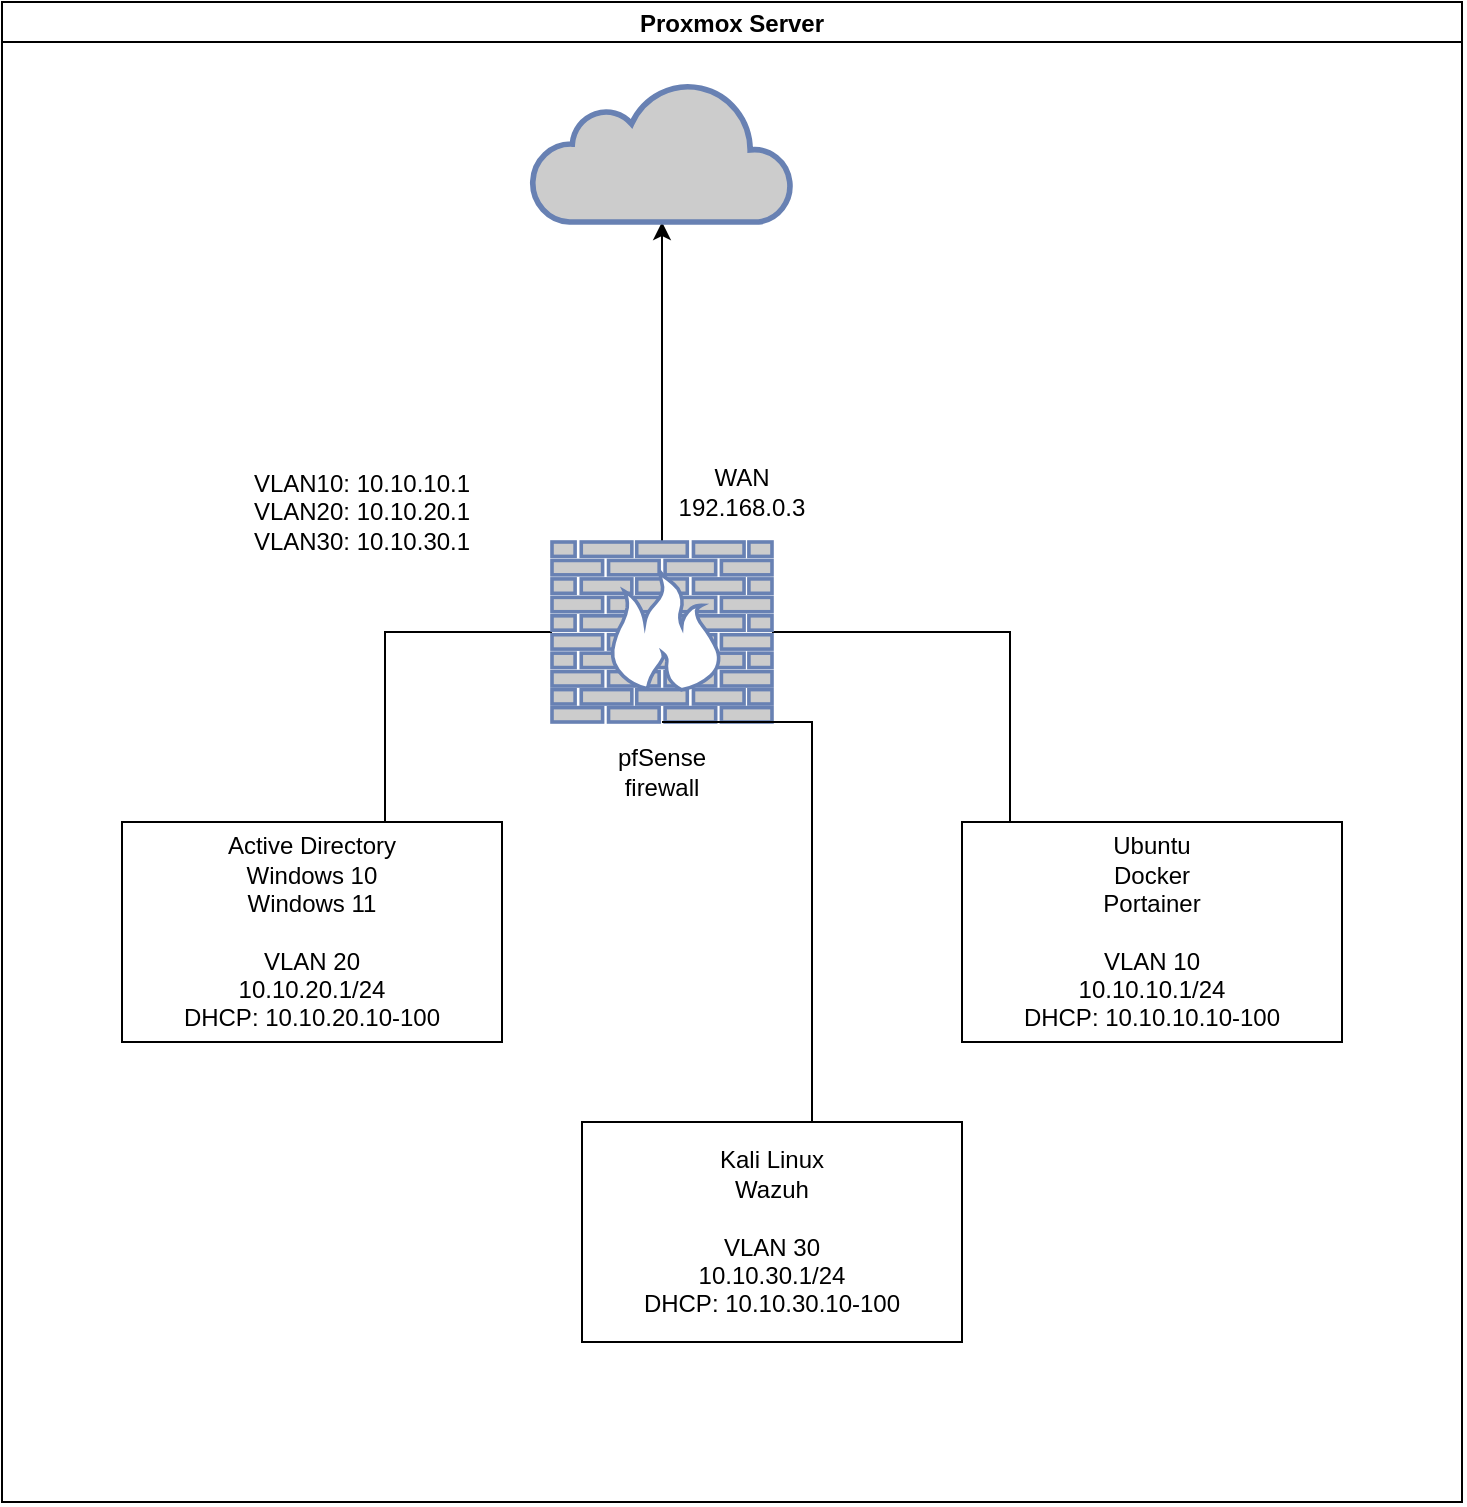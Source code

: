 <mxfile version="27.1.4">
  <diagram name="Page-1" id="AtMGmvlnoXk7iNUSf-i6">
    <mxGraphModel dx="1426" dy="3063" grid="1" gridSize="10" guides="1" tooltips="1" connect="1" arrows="1" fold="1" page="1" pageScale="1" pageWidth="850" pageHeight="1100" background="#FFFFFF" math="0" shadow="0">
      <root>
        <mxCell id="0" />
        <mxCell id="1" parent="0" />
        <mxCell id="N7eKsXsI65wqghF4MpWY-1" value="Proxmox Server" style="swimlane;startSize=20;horizontal=1;containerType=tree;newEdgeStyle={&quot;edgeStyle&quot;:&quot;elbowEdgeStyle&quot;,&quot;startArrow&quot;:&quot;none&quot;,&quot;endArrow&quot;:&quot;none&quot;};gradientColor=none;fillColor=#FFFFFF;rounded=0;shadow=0;" parent="1" vertex="1">
          <mxGeometry x="330" y="-1440" width="730" height="750" as="geometry">
            <mxRectangle x="-110" y="130" width="90" height="30" as="alternateBounds" />
          </mxGeometry>
        </mxCell>
        <mxCell id="0y0Z9eGFqq7mf9vSYT7y-5" value="" style="whiteSpace=wrap;html=1;aspect=fixed;" parent="N7eKsXsI65wqghF4MpWY-1" vertex="1">
          <mxGeometry y="20" width="730" height="730" as="geometry" />
        </mxCell>
        <mxCell id="N7eKsXsI65wqghF4MpWY-21" style="edgeStyle=orthogonalEdgeStyle;rounded=0;orthogonalLoop=1;jettySize=auto;html=1;entryX=0.5;entryY=1;entryDx=0;entryDy=0;entryPerimeter=0;" parent="N7eKsXsI65wqghF4MpWY-1" source="0y0Z9eGFqq7mf9vSYT7y-1" target="0y0Z9eGFqq7mf9vSYT7y-2" edge="1">
          <mxGeometry relative="1" as="geometry" />
        </mxCell>
        <mxCell id="N7eKsXsI65wqghF4MpWY-14" value="Active Directory&lt;br&gt;&lt;div&gt;Windows 10&lt;/div&gt;&lt;div&gt;Windows 11&lt;/div&gt;&lt;div&gt;&lt;br&gt;&lt;/div&gt;&lt;div&gt;&lt;div&gt;VLAN 20&lt;/div&gt;&lt;div&gt;&lt;span style=&quot;background-color: transparent; color: light-dark(rgb(0, 0, 0), rgb(255, 255, 255));&quot;&gt;10.10.20.1&lt;/span&gt;/24&lt;/div&gt;&lt;div&gt;DHCP:&amp;nbsp;&lt;span style=&quot;background-color: transparent; color: light-dark(rgb(0, 0, 0), rgb(255, 255, 255));&quot;&gt;10.10.20.10&lt;/span&gt;&lt;span style=&quot;background-color: transparent; color: light-dark(rgb(0, 0, 0), rgb(255, 255, 255));&quot;&gt;-100&lt;/span&gt;&lt;/div&gt;&lt;/div&gt;" style="whiteSpace=wrap;html=1;align=center;verticalAlign=middle;treeFolding=1;treeMoving=1;newEdgeStyle={&quot;edgeStyle&quot;:&quot;elbowEdgeStyle&quot;,&quot;startArrow&quot;:&quot;none&quot;,&quot;endArrow&quot;:&quot;none&quot;};" parent="N7eKsXsI65wqghF4MpWY-1" vertex="1">
          <mxGeometry x="60" y="410" width="190" height="110" as="geometry" />
        </mxCell>
        <mxCell id="N7eKsXsI65wqghF4MpWY-15" style="edgeStyle=elbowEdgeStyle;rounded=0;orthogonalLoop=1;jettySize=auto;html=1;startArrow=none;endArrow=none;exitX=0.25;exitY=0;exitDx=0;exitDy=0;" parent="N7eKsXsI65wqghF4MpWY-1" source="N7eKsXsI65wqghF4MpWY-14" target="0y0Z9eGFqq7mf9vSYT7y-1" edge="1">
          <mxGeometry relative="1" as="geometry" />
        </mxCell>
        <mxCell id="N7eKsXsI65wqghF4MpWY-16" value="Ubuntu&lt;div&gt;Docker&lt;/div&gt;&lt;div&gt;Portainer&lt;/div&gt;&lt;div&gt;&lt;br&gt;&lt;/div&gt;&lt;div&gt;VLAN 10&lt;/div&gt;&lt;div&gt;&lt;span style=&quot;background-color: transparent; color: light-dark(rgb(0, 0, 0), rgb(255, 255, 255));&quot;&gt;10.10.10.1&lt;/span&gt;/24&lt;/div&gt;&lt;div&gt;DHCP:&amp;nbsp;&lt;span style=&quot;background-color: transparent; color: light-dark(rgb(0, 0, 0), rgb(255, 255, 255));&quot;&gt;10.10.10.10&lt;/span&gt;&lt;span style=&quot;background-color: transparent; color: light-dark(rgb(0, 0, 0), rgb(255, 255, 255));&quot;&gt;-100&lt;/span&gt;&lt;/div&gt;" style="whiteSpace=wrap;html=1;align=center;verticalAlign=middle;treeFolding=1;treeMoving=1;newEdgeStyle={&quot;edgeStyle&quot;:&quot;elbowEdgeStyle&quot;,&quot;startArrow&quot;:&quot;none&quot;,&quot;endArrow&quot;:&quot;none&quot;};" parent="N7eKsXsI65wqghF4MpWY-1" vertex="1">
          <mxGeometry x="480" y="410" width="190" height="110" as="geometry" />
        </mxCell>
        <mxCell id="N7eKsXsI65wqghF4MpWY-17" style="edgeStyle=elbowEdgeStyle;rounded=0;orthogonalLoop=1;jettySize=auto;html=1;startArrow=none;endArrow=none;exitX=0.75;exitY=0;exitDx=0;exitDy=0;" parent="N7eKsXsI65wqghF4MpWY-1" source="N7eKsXsI65wqghF4MpWY-16" target="0y0Z9eGFqq7mf9vSYT7y-1" edge="1">
          <mxGeometry relative="1" as="geometry" />
        </mxCell>
        <mxCell id="N7eKsXsI65wqghF4MpWY-18" value="&lt;div&gt;&lt;span style=&quot;background-color: transparent; color: light-dark(rgb(0, 0, 0), rgb(255, 255, 255));&quot;&gt;VLAN10: 10.10.10.1&lt;/span&gt;&lt;/div&gt;&lt;div&gt;VLAN20:&amp;nbsp;&lt;span style=&quot;background-color: transparent; color: light-dark(rgb(0, 0, 0), rgb(255, 255, 255));&quot;&gt;10.10.20.1&lt;/span&gt;&lt;/div&gt;&lt;div&gt;VLAN30:&amp;nbsp;&lt;span style=&quot;background-color: transparent; color: light-dark(rgb(0, 0, 0), rgb(255, 255, 255));&quot;&gt;10.10.30.1&lt;/span&gt;&lt;/div&gt;" style="text;strokeColor=none;align=center;fillColor=none;html=1;verticalAlign=middle;whiteSpace=wrap;rounded=0;" parent="N7eKsXsI65wqghF4MpWY-1" vertex="1">
          <mxGeometry x="95" y="210" width="170" height="90" as="geometry" />
        </mxCell>
        <mxCell id="N7eKsXsI65wqghF4MpWY-22" value="WAN&lt;div&gt;192.168.0.3&lt;/div&gt;" style="text;strokeColor=none;align=center;fillColor=none;html=1;verticalAlign=middle;whiteSpace=wrap;rounded=0;" parent="N7eKsXsI65wqghF4MpWY-1" vertex="1">
          <mxGeometry x="340" y="230" width="60" height="30" as="geometry" />
        </mxCell>
        <mxCell id="5l5lN0rGiC3tDZLFYpiQ-1" value="pfSense&lt;div&gt;firewall&lt;/div&gt;" style="text;strokeColor=none;align=center;fillColor=none;html=1;verticalAlign=middle;whiteSpace=wrap;rounded=0;" parent="N7eKsXsI65wqghF4MpWY-1" vertex="1">
          <mxGeometry x="300" y="370" width="60" height="30" as="geometry" />
        </mxCell>
        <mxCell id="0y0Z9eGFqq7mf9vSYT7y-1" value="" style="fontColor=#0066CC;verticalAlign=top;verticalLabelPosition=bottom;labelPosition=center;align=center;html=1;outlineConnect=0;fillColor=#CCCCCC;strokeColor=#6881B3;gradientColor=none;gradientDirection=north;strokeWidth=2;shape=mxgraph.networks.firewall;" parent="N7eKsXsI65wqghF4MpWY-1" vertex="1">
          <mxGeometry x="275" y="270" width="110" height="90" as="geometry" />
        </mxCell>
        <mxCell id="0y0Z9eGFqq7mf9vSYT7y-2" value="" style="html=1;outlineConnect=0;fillColor=#CCCCCC;strokeColor=#6881B3;gradientColor=none;gradientDirection=north;strokeWidth=2;shape=mxgraph.networks.cloud;fontColor=#ffffff;" parent="N7eKsXsI65wqghF4MpWY-1" vertex="1">
          <mxGeometry x="265" y="40" width="130" height="70" as="geometry" />
        </mxCell>
        <mxCell id="0y0Z9eGFqq7mf9vSYT7y-4" style="edgeStyle=elbowEdgeStyle;rounded=0;orthogonalLoop=1;jettySize=auto;html=1;startArrow=none;endArrow=none;exitX=1;exitY=0.5;exitDx=0;exitDy=0;entryX=0.5;entryY=1;entryDx=0;entryDy=0;entryPerimeter=0;" parent="N7eKsXsI65wqghF4MpWY-1" source="0y0Z9eGFqq7mf9vSYT7y-3" target="0y0Z9eGFqq7mf9vSYT7y-1" edge="1">
          <mxGeometry relative="1" as="geometry" />
        </mxCell>
        <mxCell id="0y0Z9eGFqq7mf9vSYT7y-3" value="&lt;div&gt;Kali Linux&lt;div&gt;Wazuh&lt;/div&gt;&lt;/div&gt;&lt;div&gt;&lt;div&gt;&lt;br&gt;&lt;/div&gt; &lt;div&gt;&lt;div&gt;VLAN 30&lt;/div&gt;&lt;div&gt;&lt;span style=&quot;background-color: transparent; color: light-dark(rgb(0, 0, 0), rgb(255, 255, 255));&quot;&gt;10.10.30.1&lt;/span&gt;/24&lt;/div&gt;&lt;div&gt;DHCP:&amp;nbsp;&lt;span style=&quot;background-color: transparent; color: light-dark(rgb(0, 0, 0), rgb(255, 255, 255));&quot;&gt;10.10.30.10&lt;/span&gt;&lt;span style=&quot;background-color: transparent; color: light-dark(rgb(0, 0, 0), rgb(255, 255, 255));&quot;&gt;-100&lt;/span&gt;&lt;/div&gt;&lt;/div&gt;&lt;/div&gt;" style="whiteSpace=wrap;html=1;align=center;verticalAlign=middle;treeFolding=1;treeMoving=1;newEdgeStyle={&quot;edgeStyle&quot;:&quot;elbowEdgeStyle&quot;,&quot;startArrow&quot;:&quot;none&quot;,&quot;endArrow&quot;:&quot;none&quot;};" parent="N7eKsXsI65wqghF4MpWY-1" vertex="1">
          <mxGeometry x="290" y="560" width="190" height="110" as="geometry" />
        </mxCell>
        <mxCell id="18yIKMASZAdDqTaa4VwR-5" style="edgeStyle=elbowEdgeStyle;rounded=0;orthogonalLoop=1;jettySize=auto;html=1;startArrow=none;endArrow=none;exitX=1;exitY=1;exitDx=0;exitDy=0;entryX=1;entryY=1;entryDx=0;entryDy=0;" parent="N7eKsXsI65wqghF4MpWY-1" source="N7eKsXsI65wqghF4MpWY-1" target="0y0Z9eGFqq7mf9vSYT7y-5" edge="1">
          <mxGeometry relative="1" as="geometry" />
        </mxCell>
      </root>
    </mxGraphModel>
  </diagram>
</mxfile>
